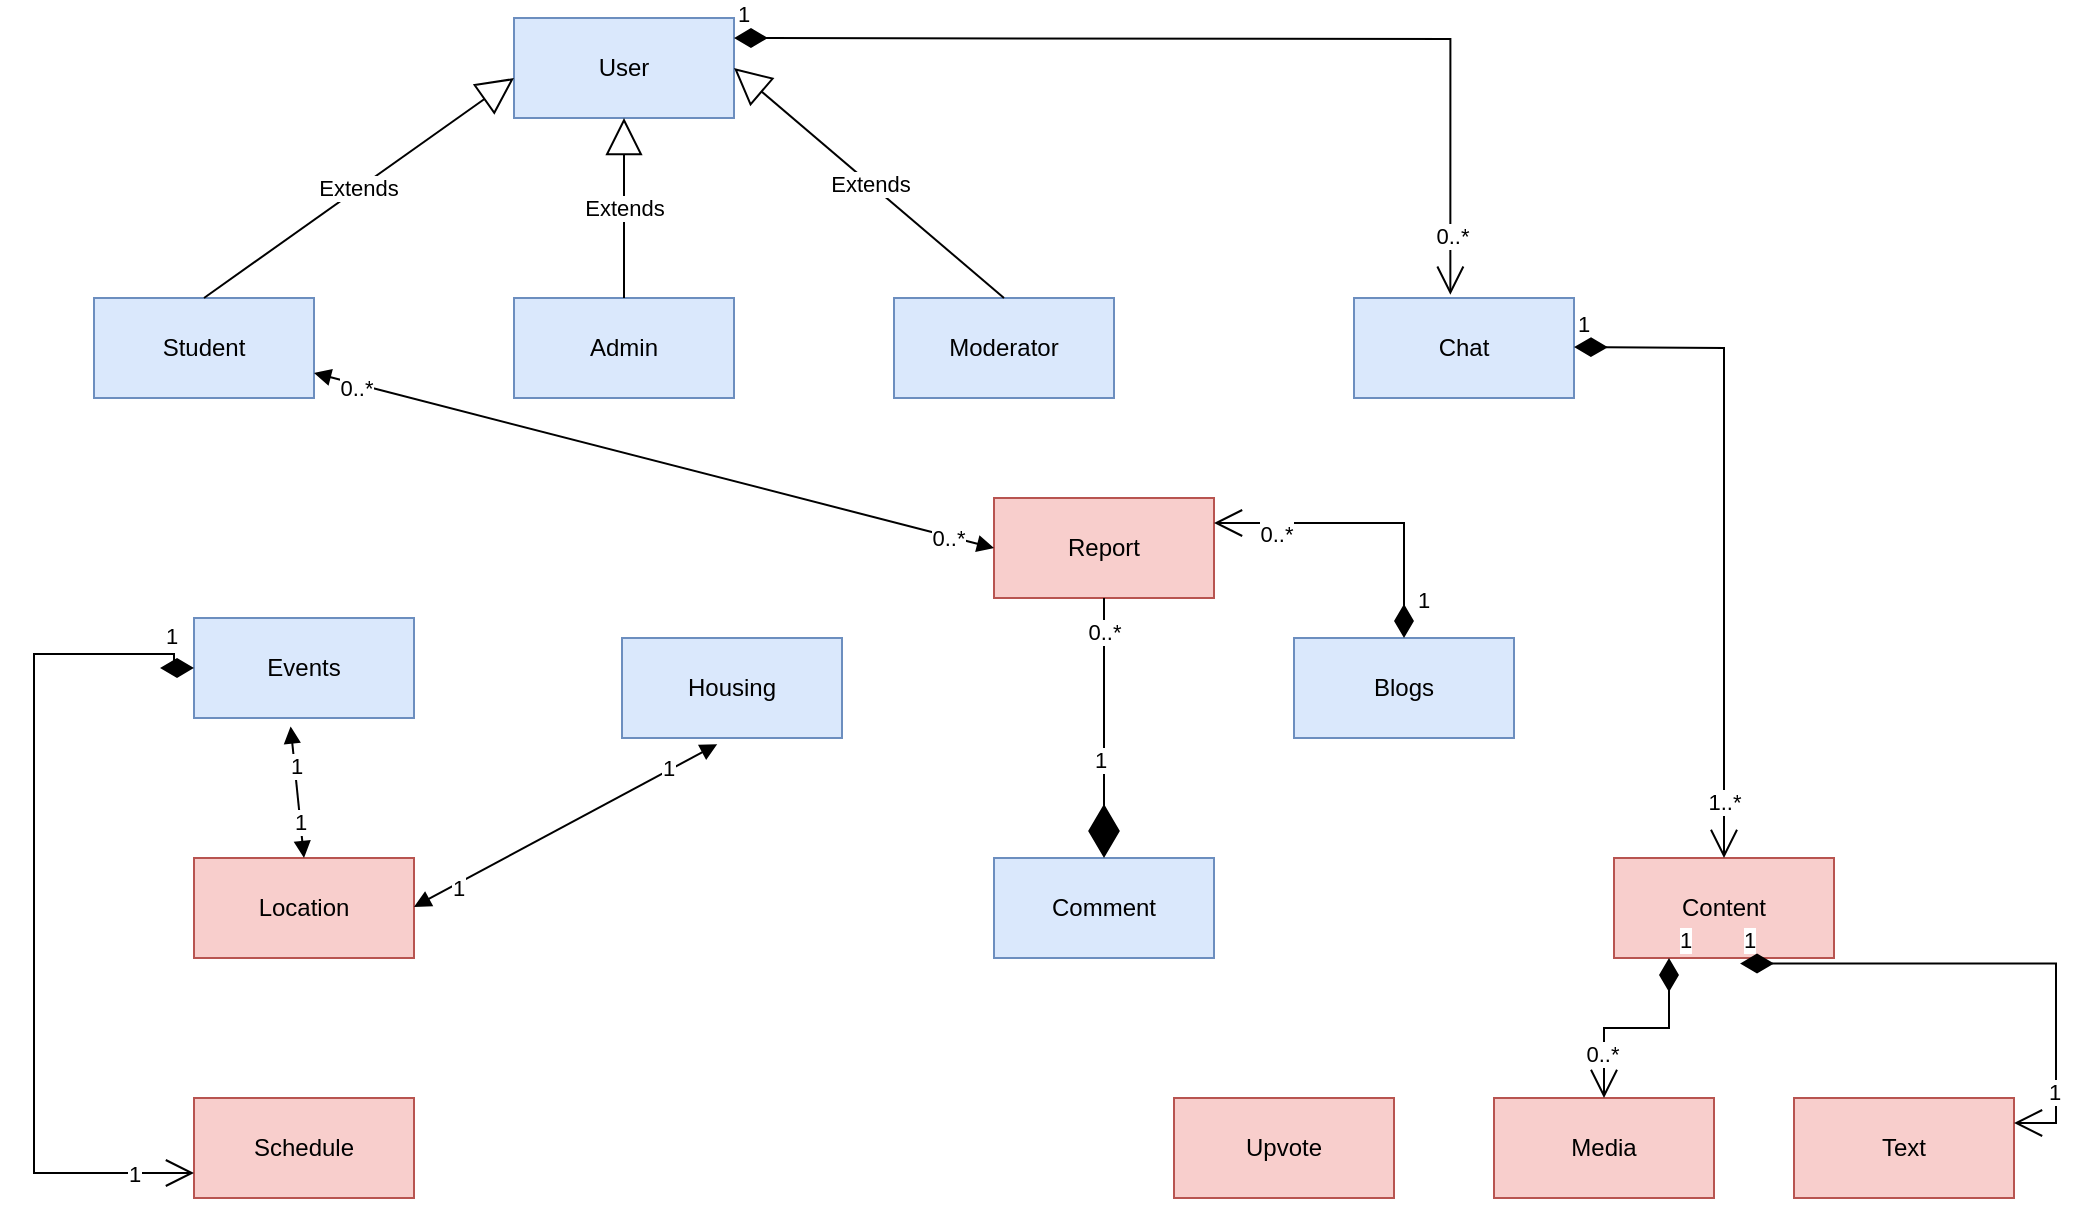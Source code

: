 <mxfile version="22.1.0" type="device">
  <diagram name="Page-1" id="_EqWpXkyfr5JN3OEyzDd">
    <mxGraphModel dx="1797" dy="674" grid="1" gridSize="10" guides="1" tooltips="1" connect="1" arrows="1" fold="1" page="1" pageScale="1" pageWidth="827" pageHeight="1169" math="0" shadow="0">
      <root>
        <mxCell id="0" />
        <mxCell id="1" parent="0" />
        <mxCell id="M_r-PNv6Q2VGsZAk2GS0-1" value="User" style="html=1;whiteSpace=wrap;fillColor=#dae8fc;strokeColor=#6c8ebf;" parent="1" vertex="1">
          <mxGeometry x="250" y="10" width="110" height="50" as="geometry" />
        </mxCell>
        <mxCell id="M_r-PNv6Q2VGsZAk2GS0-2" value="Student" style="html=1;whiteSpace=wrap;fillColor=#dae8fc;strokeColor=#6c8ebf;" parent="1" vertex="1">
          <mxGeometry x="40" y="150" width="110" height="50" as="geometry" />
        </mxCell>
        <mxCell id="M_r-PNv6Q2VGsZAk2GS0-3" value="Admin" style="html=1;whiteSpace=wrap;fillColor=#dae8fc;strokeColor=#6c8ebf;" parent="1" vertex="1">
          <mxGeometry x="250" y="150" width="110" height="50" as="geometry" />
        </mxCell>
        <mxCell id="M_r-PNv6Q2VGsZAk2GS0-4" value="Moderator" style="html=1;whiteSpace=wrap;fillColor=#dae8fc;strokeColor=#6c8ebf;" parent="1" vertex="1">
          <mxGeometry x="440" y="150" width="110" height="50" as="geometry" />
        </mxCell>
        <mxCell id="M_r-PNv6Q2VGsZAk2GS0-10" value="Housing" style="html=1;whiteSpace=wrap;fillColor=#dae8fc;strokeColor=#6c8ebf;" parent="1" vertex="1">
          <mxGeometry x="304" y="320" width="110" height="50" as="geometry" />
        </mxCell>
        <mxCell id="M_r-PNv6Q2VGsZAk2GS0-11" value="Chat" style="html=1;whiteSpace=wrap;fillColor=#dae8fc;strokeColor=#6c8ebf;" parent="1" vertex="1">
          <mxGeometry x="670" y="150" width="110" height="50" as="geometry" />
        </mxCell>
        <mxCell id="M_r-PNv6Q2VGsZAk2GS0-12" value="Events" style="html=1;whiteSpace=wrap;fillColor=#dae8fc;strokeColor=#6c8ebf;" parent="1" vertex="1">
          <mxGeometry x="90" y="310" width="110" height="50" as="geometry" />
        </mxCell>
        <mxCell id="M_r-PNv6Q2VGsZAk2GS0-14" value="Comment" style="html=1;whiteSpace=wrap;fillColor=#dae8fc;strokeColor=#6c8ebf;" parent="1" vertex="1">
          <mxGeometry x="490" y="430" width="110" height="50" as="geometry" />
        </mxCell>
        <mxCell id="M_r-PNv6Q2VGsZAk2GS0-17" value="Location" style="html=1;whiteSpace=wrap;fillColor=#f8cecc;strokeColor=#b85450;" parent="1" vertex="1">
          <mxGeometry x="90" y="430" width="110" height="50" as="geometry" />
        </mxCell>
        <mxCell id="M_r-PNv6Q2VGsZAk2GS0-18" value="Schedule" style="html=1;whiteSpace=wrap;fillColor=#f8cecc;strokeColor=#b85450;" parent="1" vertex="1">
          <mxGeometry x="90" y="550" width="110" height="50" as="geometry" />
        </mxCell>
        <mxCell id="M_r-PNv6Q2VGsZAk2GS0-19" value="Blogs" style="html=1;whiteSpace=wrap;fillColor=#dae8fc;strokeColor=#6c8ebf;" parent="1" vertex="1">
          <mxGeometry x="640" y="320" width="110" height="50" as="geometry" />
        </mxCell>
        <mxCell id="M_r-PNv6Q2VGsZAk2GS0-21" value="Upvote" style="html=1;whiteSpace=wrap;fillColor=#f8cecc;strokeColor=#b85450;" parent="1" vertex="1">
          <mxGeometry x="580" y="550" width="110" height="50" as="geometry" />
        </mxCell>
        <mxCell id="M_r-PNv6Q2VGsZAk2GS0-22" value="Media" style="html=1;whiteSpace=wrap;fillColor=#f8cecc;strokeColor=#b85450;" parent="1" vertex="1">
          <mxGeometry x="740" y="550" width="110" height="50" as="geometry" />
        </mxCell>
        <mxCell id="M_r-PNv6Q2VGsZAk2GS0-23" value="Content" style="html=1;whiteSpace=wrap;fillColor=#f8cecc;strokeColor=#b85450;" parent="1" vertex="1">
          <mxGeometry x="800" y="430" width="110" height="50" as="geometry" />
        </mxCell>
        <mxCell id="M_r-PNv6Q2VGsZAk2GS0-24" value="Text" style="html=1;whiteSpace=wrap;fillColor=#f8cecc;strokeColor=#b85450;" parent="1" vertex="1">
          <mxGeometry x="890" y="550" width="110" height="50" as="geometry" />
        </mxCell>
        <mxCell id="M_r-PNv6Q2VGsZAk2GS0-25" value="Report" style="html=1;whiteSpace=wrap;fillColor=#f8cecc;strokeColor=#b85450;" parent="1" vertex="1">
          <mxGeometry x="490" y="250" width="110" height="50" as="geometry" />
        </mxCell>
        <mxCell id="M_r-PNv6Q2VGsZAk2GS0-28" value="Extends" style="endArrow=block;endSize=16;endFill=0;html=1;rounded=0;exitX=0.5;exitY=0;exitDx=0;exitDy=0;" parent="1" source="M_r-PNv6Q2VGsZAk2GS0-2" edge="1">
          <mxGeometry width="160" relative="1" as="geometry">
            <mxPoint x="90" y="40" as="sourcePoint" />
            <mxPoint x="250" y="40" as="targetPoint" />
          </mxGeometry>
        </mxCell>
        <mxCell id="M_r-PNv6Q2VGsZAk2GS0-29" value="Extends" style="endArrow=block;endSize=16;endFill=0;html=1;rounded=0;entryX=0.5;entryY=1;entryDx=0;entryDy=0;exitX=0.5;exitY=0;exitDx=0;exitDy=0;" parent="1" source="M_r-PNv6Q2VGsZAk2GS0-3" target="M_r-PNv6Q2VGsZAk2GS0-1" edge="1">
          <mxGeometry width="160" relative="1" as="geometry">
            <mxPoint x="144" y="100" as="sourcePoint" />
            <mxPoint x="304" y="100" as="targetPoint" />
          </mxGeometry>
        </mxCell>
        <mxCell id="M_r-PNv6Q2VGsZAk2GS0-30" value="Extends" style="endArrow=block;endSize=16;endFill=0;html=1;rounded=0;entryX=1;entryY=0.5;entryDx=0;entryDy=0;exitX=0.5;exitY=0;exitDx=0;exitDy=0;" parent="1" source="M_r-PNv6Q2VGsZAk2GS0-4" target="M_r-PNv6Q2VGsZAk2GS0-1" edge="1">
          <mxGeometry width="160" relative="1" as="geometry">
            <mxPoint x="410" y="60" as="sourcePoint" />
            <mxPoint x="570" y="60" as="targetPoint" />
          </mxGeometry>
        </mxCell>
        <mxCell id="M_r-PNv6Q2VGsZAk2GS0-31" value="" style="endArrow=block;startArrow=block;endFill=1;startFill=1;html=1;rounded=0;entryX=0;entryY=0.5;entryDx=0;entryDy=0;exitX=1;exitY=0.75;exitDx=0;exitDy=0;" parent="1" source="M_r-PNv6Q2VGsZAk2GS0-2" target="M_r-PNv6Q2VGsZAk2GS0-25" edge="1">
          <mxGeometry width="160" relative="1" as="geometry">
            <mxPoint x="160" y="190" as="sourcePoint" />
            <mxPoint x="480" y="270" as="targetPoint" />
          </mxGeometry>
        </mxCell>
        <mxCell id="M_r-PNv6Q2VGsZAk2GS0-32" value="0..*" style="edgeLabel;html=1;align=center;verticalAlign=middle;resizable=0;points=[];" parent="M_r-PNv6Q2VGsZAk2GS0-31" vertex="1" connectable="0">
          <mxGeometry x="-0.875" y="-2" relative="1" as="geometry">
            <mxPoint as="offset" />
          </mxGeometry>
        </mxCell>
        <mxCell id="M_r-PNv6Q2VGsZAk2GS0-33" value="0..*" style="edgeLabel;html=1;align=center;verticalAlign=middle;resizable=0;points=[];" parent="M_r-PNv6Q2VGsZAk2GS0-31" vertex="1" connectable="0">
          <mxGeometry x="0.867" y="-1" relative="1" as="geometry">
            <mxPoint as="offset" />
          </mxGeometry>
        </mxCell>
        <mxCell id="M_r-PNv6Q2VGsZAk2GS0-34" value="" style="endArrow=block;startArrow=block;endFill=1;startFill=1;html=1;rounded=0;exitX=0.439;exitY=1.084;exitDx=0;exitDy=0;exitPerimeter=0;entryX=0.5;entryY=0;entryDx=0;entryDy=0;" parent="1" source="M_r-PNv6Q2VGsZAk2GS0-12" target="M_r-PNv6Q2VGsZAk2GS0-17" edge="1">
          <mxGeometry width="160" relative="1" as="geometry">
            <mxPoint x="120" y="390" as="sourcePoint" />
            <mxPoint x="280" y="390" as="targetPoint" />
            <Array as="points" />
          </mxGeometry>
        </mxCell>
        <mxCell id="M_r-PNv6Q2VGsZAk2GS0-35" value="1" style="edgeLabel;html=1;align=center;verticalAlign=middle;resizable=0;points=[];" parent="M_r-PNv6Q2VGsZAk2GS0-34" vertex="1" connectable="0">
          <mxGeometry x="-0.391" relative="1" as="geometry">
            <mxPoint as="offset" />
          </mxGeometry>
        </mxCell>
        <mxCell id="M_r-PNv6Q2VGsZAk2GS0-38" value="1&lt;br&gt;" style="edgeLabel;html=1;align=center;verticalAlign=middle;resizable=0;points=[];" parent="M_r-PNv6Q2VGsZAk2GS0-34" vertex="1" connectable="0">
          <mxGeometry x="0.452" relative="1" as="geometry">
            <mxPoint as="offset" />
          </mxGeometry>
        </mxCell>
        <mxCell id="M_r-PNv6Q2VGsZAk2GS0-39" value="" style="endArrow=block;startArrow=block;endFill=1;startFill=1;html=1;rounded=0;entryX=0.433;entryY=1.062;entryDx=0;entryDy=0;entryPerimeter=0;" parent="1" target="M_r-PNv6Q2VGsZAk2GS0-10" edge="1">
          <mxGeometry width="160" relative="1" as="geometry">
            <mxPoint x="200" y="454.44" as="sourcePoint" />
            <mxPoint x="360" y="454.44" as="targetPoint" />
          </mxGeometry>
        </mxCell>
        <mxCell id="M_r-PNv6Q2VGsZAk2GS0-40" value="1&lt;br&gt;" style="edgeLabel;html=1;align=center;verticalAlign=middle;resizable=0;points=[];" parent="M_r-PNv6Q2VGsZAk2GS0-39" vertex="1" connectable="0">
          <mxGeometry x="-0.728" y="-2" relative="1" as="geometry">
            <mxPoint as="offset" />
          </mxGeometry>
        </mxCell>
        <mxCell id="M_r-PNv6Q2VGsZAk2GS0-41" value="1&lt;br&gt;" style="edgeLabel;html=1;align=center;verticalAlign=middle;resizable=0;points=[];" parent="M_r-PNv6Q2VGsZAk2GS0-39" vertex="1" connectable="0">
          <mxGeometry x="0.677" y="2" relative="1" as="geometry">
            <mxPoint as="offset" />
          </mxGeometry>
        </mxCell>
        <mxCell id="M_r-PNv6Q2VGsZAk2GS0-42" value="1" style="endArrow=open;html=1;endSize=12;startArrow=diamondThin;startSize=14;startFill=1;edgeStyle=orthogonalEdgeStyle;align=left;verticalAlign=bottom;rounded=0;entryX=0;entryY=0.75;entryDx=0;entryDy=0;exitX=0;exitY=0.5;exitDx=0;exitDy=0;" parent="1" source="M_r-PNv6Q2VGsZAk2GS0-12" target="M_r-PNv6Q2VGsZAk2GS0-18" edge="1">
          <mxGeometry x="-0.891" relative="1" as="geometry">
            <mxPoint x="80" y="337.5" as="sourcePoint" />
            <mxPoint x="80" y="582.5" as="targetPoint" />
            <Array as="points">
              <mxPoint x="80" y="335" />
              <mxPoint x="80" y="328" />
              <mxPoint x="10" y="328" />
              <mxPoint x="10" y="588" />
            </Array>
            <mxPoint as="offset" />
          </mxGeometry>
        </mxCell>
        <mxCell id="M_r-PNv6Q2VGsZAk2GS0-43" value="1" style="edgeLabel;html=1;align=center;verticalAlign=middle;resizable=0;points=[];" parent="M_r-PNv6Q2VGsZAk2GS0-42" vertex="1" connectable="0">
          <mxGeometry x="0.858" relative="1" as="geometry">
            <mxPoint as="offset" />
          </mxGeometry>
        </mxCell>
        <mxCell id="RKiw4s3t85gWiP51hX6T-2" value="1" style="endArrow=open;html=1;endSize=12;startArrow=diamondThin;startSize=14;startFill=1;edgeStyle=orthogonalEdgeStyle;align=left;verticalAlign=bottom;rounded=0;entryX=0.438;entryY=-0.032;entryDx=0;entryDy=0;entryPerimeter=0;" parent="1" target="M_r-PNv6Q2VGsZAk2GS0-11" edge="1">
          <mxGeometry x="-1" y="3" relative="1" as="geometry">
            <mxPoint x="360" y="20" as="sourcePoint" />
            <mxPoint x="720" y="20" as="targetPoint" />
          </mxGeometry>
        </mxCell>
        <mxCell id="RKiw4s3t85gWiP51hX6T-3" value="0..*" style="edgeLabel;html=1;align=center;verticalAlign=middle;resizable=0;points=[];" parent="RKiw4s3t85gWiP51hX6T-2" vertex="1" connectable="0">
          <mxGeometry x="0.877" y="1" relative="1" as="geometry">
            <mxPoint as="offset" />
          </mxGeometry>
        </mxCell>
        <mxCell id="RKiw4s3t85gWiP51hX6T-4" value="1" style="endArrow=open;html=1;endSize=12;startArrow=diamondThin;startSize=14;startFill=1;edgeStyle=orthogonalEdgeStyle;align=left;verticalAlign=bottom;rounded=0;entryX=0.5;entryY=0;entryDx=0;entryDy=0;" parent="1" target="M_r-PNv6Q2VGsZAk2GS0-23" edge="1">
          <mxGeometry x="-1" y="3" relative="1" as="geometry">
            <mxPoint x="780" y="174.5" as="sourcePoint" />
            <mxPoint x="860" y="180" as="targetPoint" />
          </mxGeometry>
        </mxCell>
        <mxCell id="RKiw4s3t85gWiP51hX6T-5" value="1..*" style="edgeLabel;html=1;align=center;verticalAlign=middle;resizable=0;points=[];" parent="RKiw4s3t85gWiP51hX6T-4" vertex="1" connectable="0">
          <mxGeometry x="0.828" relative="1" as="geometry">
            <mxPoint as="offset" />
          </mxGeometry>
        </mxCell>
        <mxCell id="RKiw4s3t85gWiP51hX6T-6" value="1" style="endArrow=open;html=1;endSize=12;startArrow=diamondThin;startSize=14;startFill=1;edgeStyle=orthogonalEdgeStyle;align=left;verticalAlign=bottom;rounded=0;exitX=0.573;exitY=1.056;exitDx=0;exitDy=0;exitPerimeter=0;entryX=1;entryY=0.25;entryDx=0;entryDy=0;" parent="1" source="M_r-PNv6Q2VGsZAk2GS0-23" target="M_r-PNv6Q2VGsZAk2GS0-24" edge="1">
          <mxGeometry x="-1" y="3" relative="1" as="geometry">
            <mxPoint x="860" y="500" as="sourcePoint" />
            <mxPoint x="1080" y="480" as="targetPoint" />
            <Array as="points">
              <mxPoint x="1021" y="483" />
              <mxPoint x="1021" y="563" />
            </Array>
          </mxGeometry>
        </mxCell>
        <mxCell id="RKiw4s3t85gWiP51hX6T-7" value="1" style="edgeLabel;html=1;align=center;verticalAlign=middle;resizable=0;points=[];" parent="RKiw4s3t85gWiP51hX6T-6" vertex="1" connectable="0">
          <mxGeometry x="0.715" y="-1" relative="1" as="geometry">
            <mxPoint as="offset" />
          </mxGeometry>
        </mxCell>
        <mxCell id="RKiw4s3t85gWiP51hX6T-8" value="1" style="endArrow=open;html=1;endSize=12;startArrow=diamondThin;startSize=14;startFill=1;edgeStyle=orthogonalEdgeStyle;align=left;verticalAlign=bottom;rounded=0;entryX=0.5;entryY=0;entryDx=0;entryDy=0;exitX=0.25;exitY=1;exitDx=0;exitDy=0;" parent="1" source="M_r-PNv6Q2VGsZAk2GS0-23" target="M_r-PNv6Q2VGsZAk2GS0-22" edge="1">
          <mxGeometry x="-1" y="3" relative="1" as="geometry">
            <mxPoint x="640" y="510" as="sourcePoint" />
            <mxPoint x="800" y="510" as="targetPoint" />
          </mxGeometry>
        </mxCell>
        <mxCell id="RKiw4s3t85gWiP51hX6T-9" value="0..*" style="edgeLabel;html=1;align=center;verticalAlign=middle;resizable=0;points=[];" parent="RKiw4s3t85gWiP51hX6T-8" vertex="1" connectable="0">
          <mxGeometry x="0.563" y="-1" relative="1" as="geometry">
            <mxPoint as="offset" />
          </mxGeometry>
        </mxCell>
        <mxCell id="ezFH3TvmjwSPOR1Mwijv-1" value="1" style="endArrow=open;html=1;endSize=12;startArrow=diamondThin;startSize=14;startFill=1;edgeStyle=orthogonalEdgeStyle;align=left;verticalAlign=bottom;rounded=0;exitX=0.5;exitY=0;exitDx=0;exitDy=0;entryX=1;entryY=0.25;entryDx=0;entryDy=0;" edge="1" parent="1" source="M_r-PNv6Q2VGsZAk2GS0-19" target="M_r-PNv6Q2VGsZAk2GS0-25">
          <mxGeometry x="-0.869" y="-5" relative="1" as="geometry">
            <mxPoint x="610" y="270" as="sourcePoint" />
            <mxPoint x="770" y="270" as="targetPoint" />
            <mxPoint as="offset" />
          </mxGeometry>
        </mxCell>
        <mxCell id="ezFH3TvmjwSPOR1Mwijv-2" value="0..*" style="edgeLabel;html=1;align=center;verticalAlign=middle;resizable=0;points=[];" vertex="1" connectable="0" parent="ezFH3TvmjwSPOR1Mwijv-1">
          <mxGeometry x="0.593" y="5" relative="1" as="geometry">
            <mxPoint as="offset" />
          </mxGeometry>
        </mxCell>
        <mxCell id="ezFH3TvmjwSPOR1Mwijv-3" value="" style="endArrow=diamondThin;endFill=1;endSize=24;html=1;rounded=0;exitX=0.5;exitY=1;exitDx=0;exitDy=0;entryX=0.5;entryY=0;entryDx=0;entryDy=0;" edge="1" parent="1" source="M_r-PNv6Q2VGsZAk2GS0-25" target="M_r-PNv6Q2VGsZAk2GS0-14">
          <mxGeometry width="160" relative="1" as="geometry">
            <mxPoint x="490" y="390" as="sourcePoint" />
            <mxPoint x="650" y="390" as="targetPoint" />
          </mxGeometry>
        </mxCell>
        <mxCell id="ezFH3TvmjwSPOR1Mwijv-4" value="1" style="edgeLabel;html=1;align=center;verticalAlign=middle;resizable=0;points=[];" vertex="1" connectable="0" parent="ezFH3TvmjwSPOR1Mwijv-3">
          <mxGeometry x="0.246" y="-2" relative="1" as="geometry">
            <mxPoint as="offset" />
          </mxGeometry>
        </mxCell>
        <mxCell id="ezFH3TvmjwSPOR1Mwijv-5" value="0..*" style="edgeLabel;html=1;align=center;verticalAlign=middle;resizable=0;points=[];" vertex="1" connectable="0" parent="ezFH3TvmjwSPOR1Mwijv-3">
          <mxGeometry x="-0.739" relative="1" as="geometry">
            <mxPoint as="offset" />
          </mxGeometry>
        </mxCell>
      </root>
    </mxGraphModel>
  </diagram>
</mxfile>
